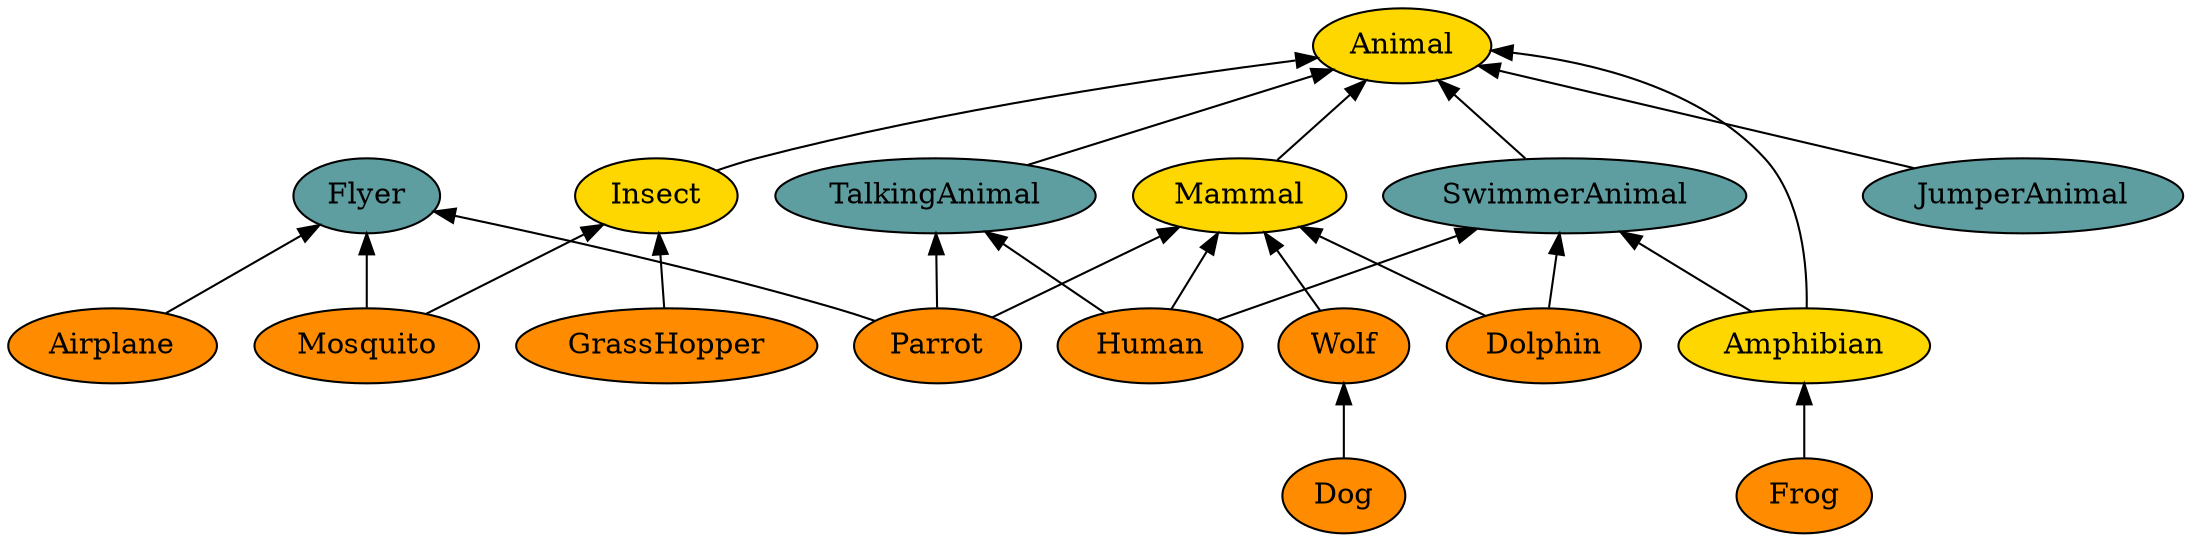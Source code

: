 digraph diagram {
  rankdir=BT;

  // {rank = same; TalkingAnimal; SwimmerAnimal;}

  "Mammal" [style=filled, fillcolor=gold]
    "Mammal" -> "Animal";

  "Wolf" [style=filled, fillcolor=darkorange]
    "Wolf" -> "Mammal";

  "Parrot" [style=filled, fillcolor=darkorange]
    "Parrot" -> "Mammal";
    "Parrot" -> "TalkingAnimal";
    "Parrot" -> "Flyer";

  "Dog" [style=filled, fillcolor=darkorange]
    "Dog" -> "Wolf";

  "Insect" [style=filled, fillcolor=gold]
    "Insect" -> "Animal";

  "TalkingAnimal" [style=filled, fillcolor=cadetblue]
    "TalkingAnimal" -> "Animal";

  "SwimmerAnimal" [style=filled, fillcolor=cadetblue]
    "SwimmerAnimal" -> "Animal";

  "JumperAnimal" [style=filled, fillcolor=cadetblue]
    "JumperAnimal" -> "Animal";

  "Frog" [style=filled, fillcolor=darkorange]
    "Frog" -> "Amphibian";

  "Human" [style=filled, fillcolor=darkorange]
    "Human" -> "Mammal";
    "Human" -> "TalkingAnimal";
    "Human" -> "SwimmerAnimal";

  "Amphibian" [style=filled, fillcolor=gold]
    "Amphibian" -> "Animal";
    "Amphibian" -> "SwimmerAnimal";

  "Mosquito" [style=filled, fillcolor=darkorange]
    "Mosquito" -> "Insect";
    "Mosquito" -> "Flyer";

  "Dolphin" [style=filled, fillcolor=darkorange]
    "Dolphin" -> "Mammal";
    "Dolphin" -> "SwimmerAnimal";

  "GrassHopper" [style=filled, fillcolor=darkorange]
    "GrassHopper" -> "Insect";

  "Animal" [style=filled, fillcolor=gold]

  "Airplane" [style=filled, fillcolor=darkorange]
    "Airplane" -> "Flyer";

  "Flyer" [style=filled, fillcolor=cadetblue]
}
